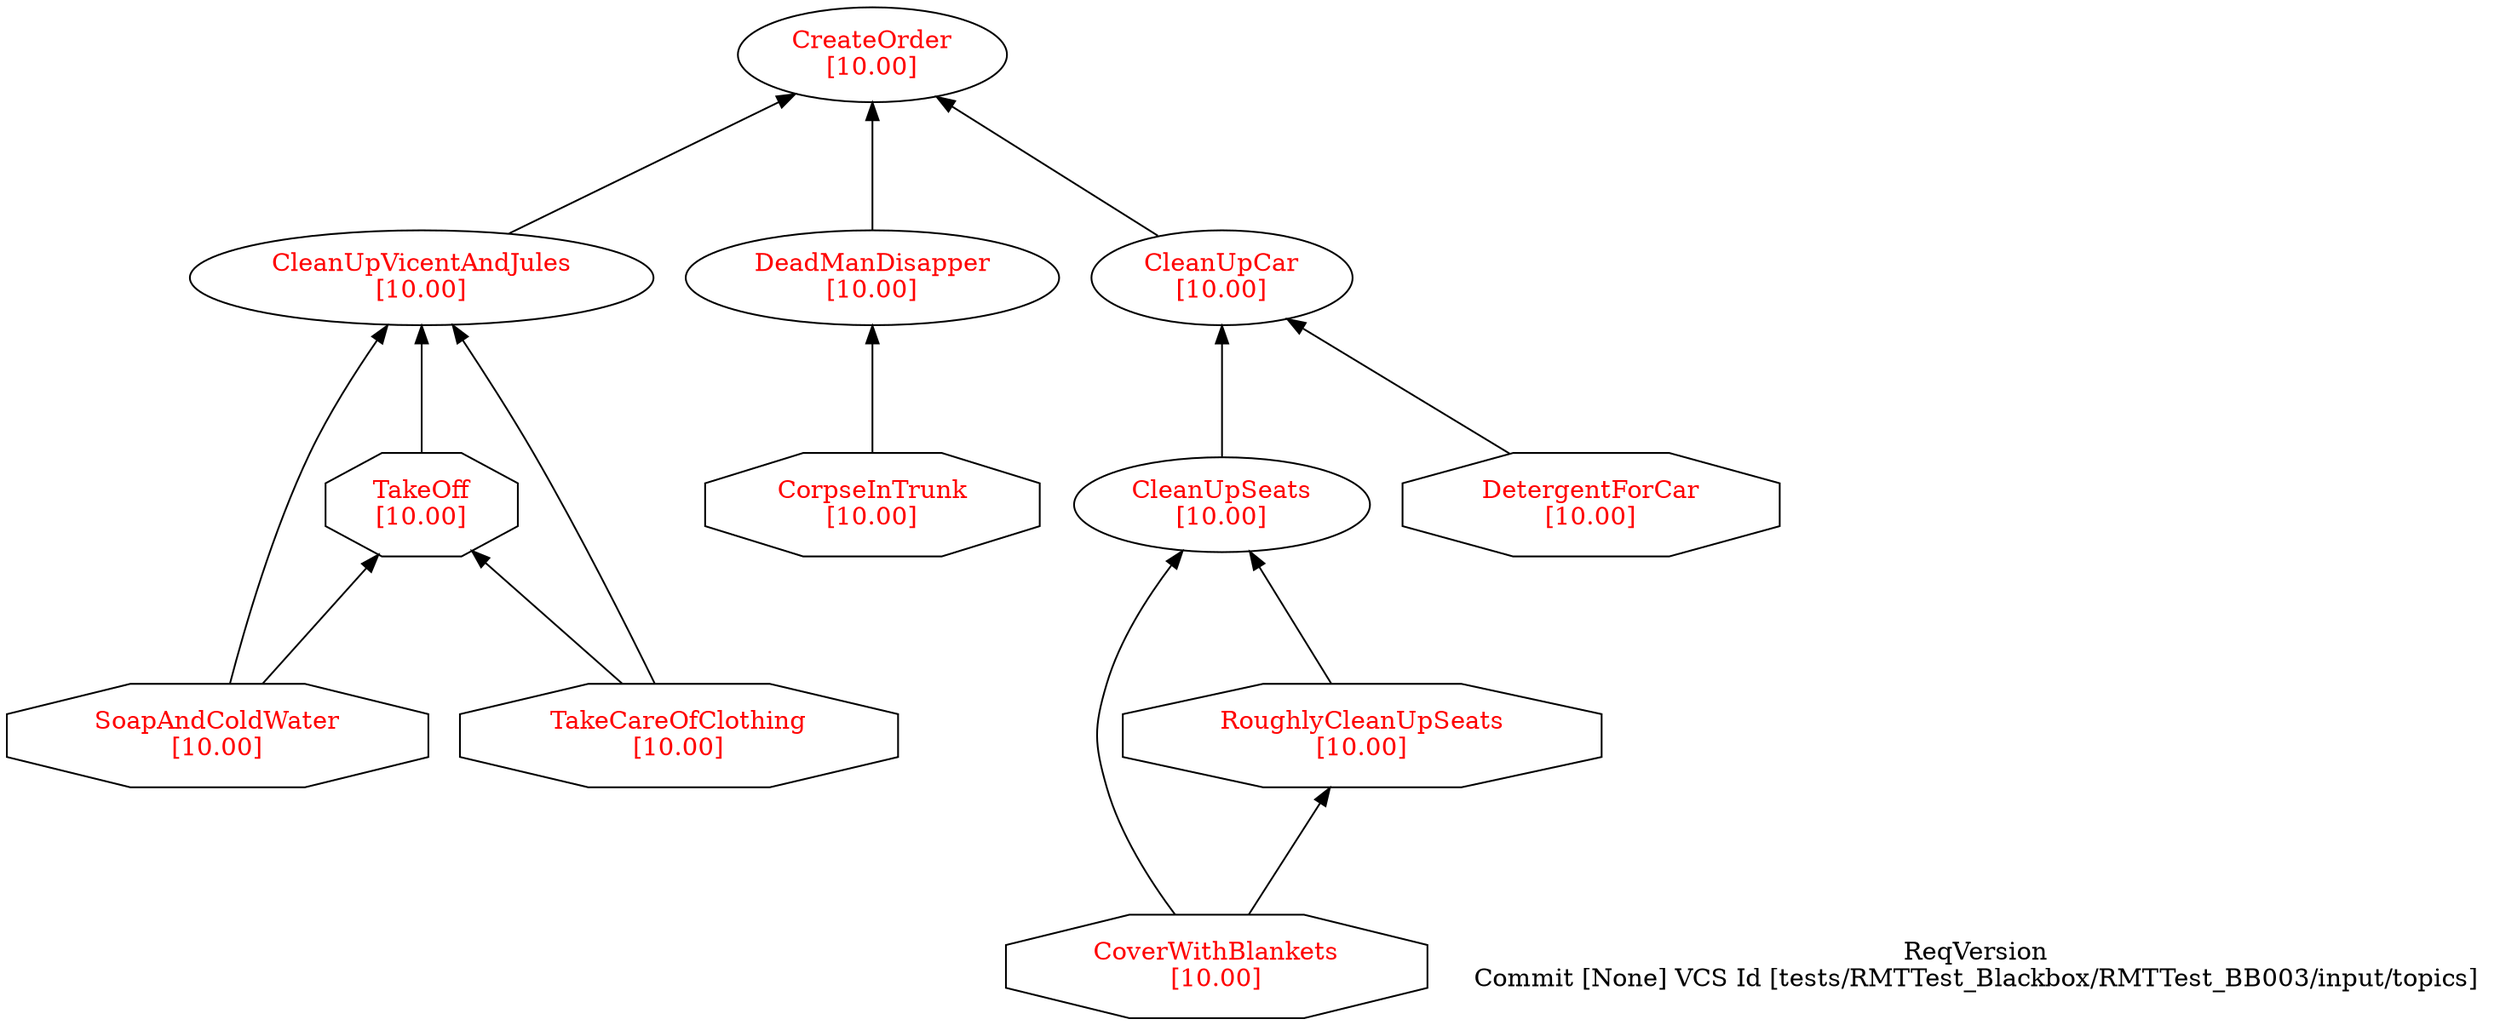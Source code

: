 digraph reqdeps {
rankdir=BT;
mclimit=10.0;
nslimit=10.0;ranksep=1;
"CleanUpCar" [fontcolor=red,label="CleanUpCar\n[10.00]"];
"CleanUpCar" -> "CreateOrder";
"CleanUpSeats" [fontcolor=red,label="CleanUpSeats\n[10.00]"];
"CleanUpSeats" -> "CleanUpCar";
"CleanUpVicentAndJules" [fontcolor=red,label="CleanUpVicentAndJules\n[10.00]"];
"CleanUpVicentAndJules" -> "CreateOrder";
"CorpseInTrunk" [fontcolor=red,label="CorpseInTrunk\n[10.00]",shape=octagon];
"CorpseInTrunk" -> "DeadManDisapper";
"CoverWithBlankets" [fontcolor=red,label="CoverWithBlankets\n[10.00]",shape=octagon];
"CoverWithBlankets" -> "CleanUpSeats";
"CoverWithBlankets" -> "RoughlyCleanUpSeats";
"CreateOrder" [fontcolor=red,label="CreateOrder\n[10.00]"];
"DeadManDisapper" [fontcolor=red,label="DeadManDisapper\n[10.00]"];
"DeadManDisapper" -> "CreateOrder";
"DetergentForCar" [fontcolor=red,label="DetergentForCar\n[10.00]",shape=octagon];
"DetergentForCar" -> "CleanUpCar";
"RoughlyCleanUpSeats" [fontcolor=red,label="RoughlyCleanUpSeats\n[10.00]",shape=octagon];
"RoughlyCleanUpSeats" -> "CleanUpSeats";
"SoapAndColdWater" [fontcolor=red,label="SoapAndColdWater\n[10.00]",shape=octagon];
"SoapAndColdWater" -> "CleanUpVicentAndJules";
"SoapAndColdWater" -> "TakeOff";
"TakeCareOfClothing" [fontcolor=red,label="TakeCareOfClothing\n[10.00]",shape=octagon];
"TakeCareOfClothing" -> "CleanUpVicentAndJules";
"TakeCareOfClothing" -> "TakeOff";
"TakeOff" [fontcolor=red,label="TakeOff\n[10.00]",shape=octagon];
"TakeOff" -> "CleanUpVicentAndJules";
ReqVersion [shape=plaintext label="ReqVersion\nCommit [None] VCS Id [tests/RMTTest_Blackbox/RMTTest_BB003/input/topics]"]
}
